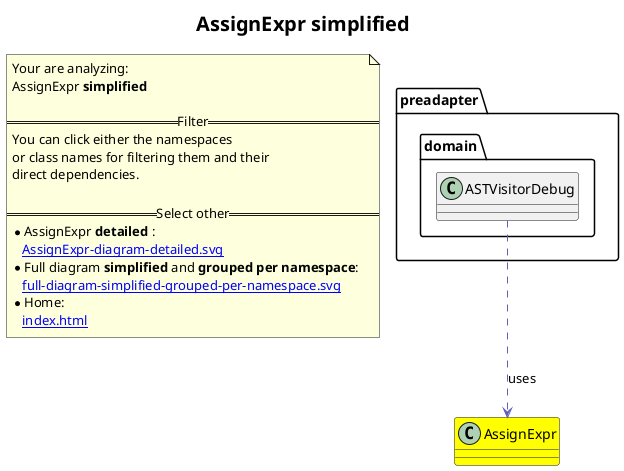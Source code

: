 @startuml
title <size:20>AssignExpr **simplified** </size>
note "Your are analyzing:\nAssignExpr **simplified** \n\n==Filter==\nYou can click either the namespaces \nor class names for filtering them and their\ndirect dependencies.\n\n==Select other==\n* AssignExpr **detailed** :\n   [[AssignExpr-diagram-detailed.svg]]\n* Full diagram **simplified** and **grouped per namespace**:\n   [[full-diagram-simplified-grouped-per-namespace.svg]]\n* Home:\n   [[index.html]]" as FloatingNote
class AssignExpr [[AssignExpr-diagram-simplified.svg]] #yellow {
}
  class preadapter.domain.ASTVisitorDebug [[preadapter.domain.ASTVisitorDebug-diagram-simplified.svg]]  {
  }
 ' *************************************** 
 ' *************************************** 
 ' *************************************** 
' Class relations extracted from namespace:
' 
' Class relations extracted from namespace:
' preadapter.domain
preadapter.domain.ASTVisitorDebug .[#6060BB].> AssignExpr  : uses 
@enduml